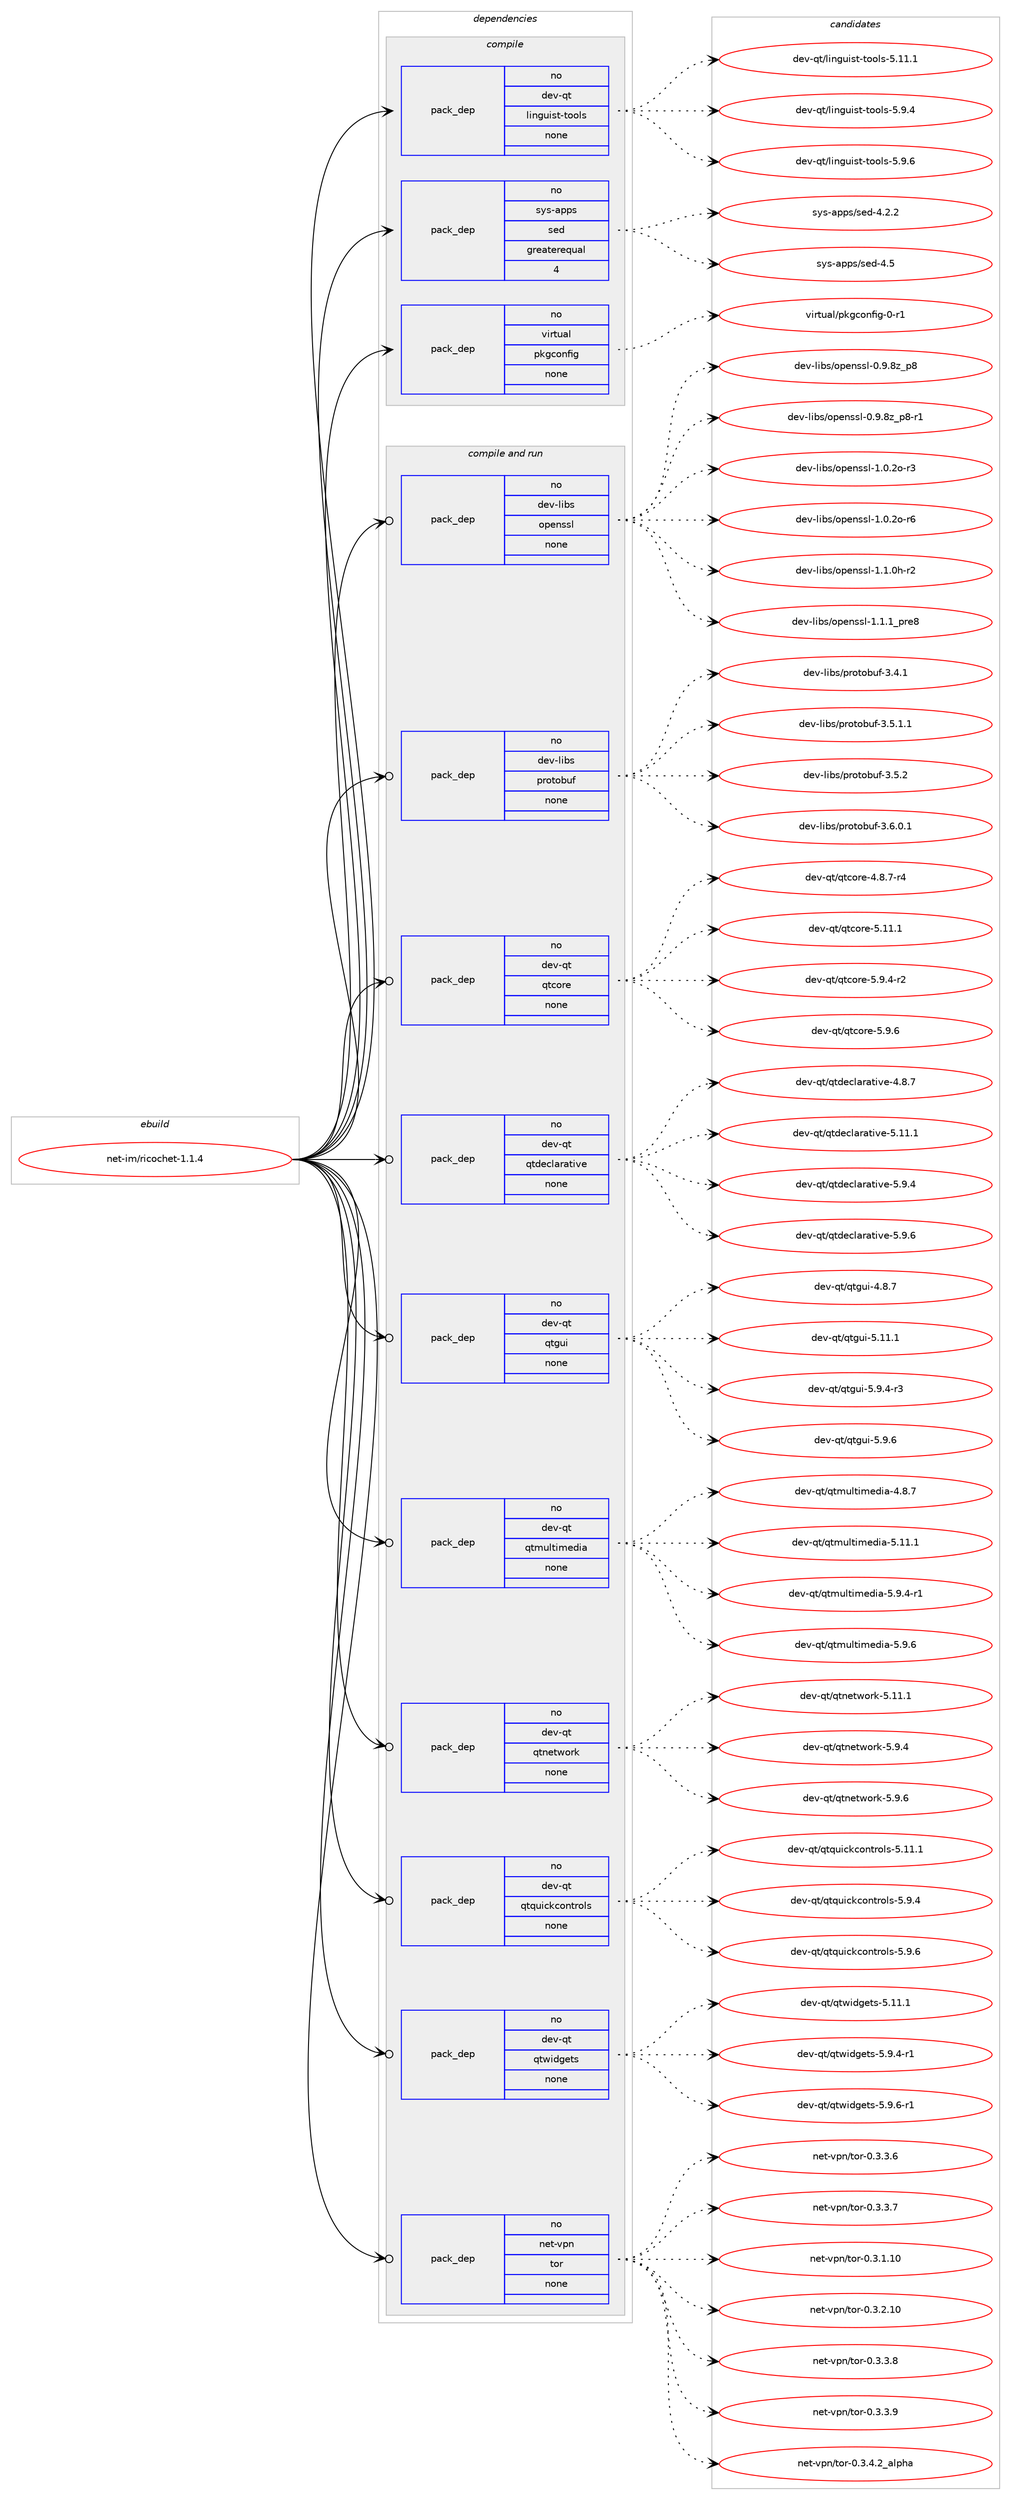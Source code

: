 digraph prolog {

# *************
# Graph options
# *************

newrank=true;
concentrate=true;
compound=true;
graph [rankdir=LR,fontname=Helvetica,fontsize=10,ranksep=1.5];#, ranksep=2.5, nodesep=0.2];
edge  [arrowhead=vee];
node  [fontname=Helvetica,fontsize=10];

# **********
# The ebuild
# **********

subgraph cluster_leftcol {
color=gray;
rank=same;
label=<<i>ebuild</i>>;
id [label="net-im/ricochet-1.1.4", color=red, width=4, href="../net-im/ricochet-1.1.4.svg"];
}

# ****************
# The dependencies
# ****************

subgraph cluster_midcol {
color=gray;
label=<<i>dependencies</i>>;
subgraph cluster_compile {
fillcolor="#eeeeee";
style=filled;
label=<<i>compile</i>>;
subgraph pack190 {
dependency286 [label=<<TABLE BORDER="0" CELLBORDER="1" CELLSPACING="0" CELLPADDING="4" WIDTH="220"><TR><TD ROWSPAN="6" CELLPADDING="30">pack_dep</TD></TR><TR><TD WIDTH="110">no</TD></TR><TR><TD>dev-qt</TD></TR><TR><TD>linguist-tools</TD></TR><TR><TD>none</TD></TR><TR><TD></TD></TR></TABLE>>, shape=none, color=blue];
}
id:e -> dependency286:w [weight=20,style="solid",arrowhead="vee"];
subgraph pack191 {
dependency287 [label=<<TABLE BORDER="0" CELLBORDER="1" CELLSPACING="0" CELLPADDING="4" WIDTH="220"><TR><TD ROWSPAN="6" CELLPADDING="30">pack_dep</TD></TR><TR><TD WIDTH="110">no</TD></TR><TR><TD>sys-apps</TD></TR><TR><TD>sed</TD></TR><TR><TD>greaterequal</TD></TR><TR><TD>4</TD></TR></TABLE>>, shape=none, color=blue];
}
id:e -> dependency287:w [weight=20,style="solid",arrowhead="vee"];
subgraph pack192 {
dependency288 [label=<<TABLE BORDER="0" CELLBORDER="1" CELLSPACING="0" CELLPADDING="4" WIDTH="220"><TR><TD ROWSPAN="6" CELLPADDING="30">pack_dep</TD></TR><TR><TD WIDTH="110">no</TD></TR><TR><TD>virtual</TD></TR><TR><TD>pkgconfig</TD></TR><TR><TD>none</TD></TR><TR><TD></TD></TR></TABLE>>, shape=none, color=blue];
}
id:e -> dependency288:w [weight=20,style="solid",arrowhead="vee"];
}
subgraph cluster_compileandrun {
fillcolor="#eeeeee";
style=filled;
label=<<i>compile and run</i>>;
subgraph pack193 {
dependency289 [label=<<TABLE BORDER="0" CELLBORDER="1" CELLSPACING="0" CELLPADDING="4" WIDTH="220"><TR><TD ROWSPAN="6" CELLPADDING="30">pack_dep</TD></TR><TR><TD WIDTH="110">no</TD></TR><TR><TD>dev-libs</TD></TR><TR><TD>openssl</TD></TR><TR><TD>none</TD></TR><TR><TD></TD></TR></TABLE>>, shape=none, color=blue];
}
id:e -> dependency289:w [weight=20,style="solid",arrowhead="odotvee"];
subgraph pack194 {
dependency290 [label=<<TABLE BORDER="0" CELLBORDER="1" CELLSPACING="0" CELLPADDING="4" WIDTH="220"><TR><TD ROWSPAN="6" CELLPADDING="30">pack_dep</TD></TR><TR><TD WIDTH="110">no</TD></TR><TR><TD>dev-libs</TD></TR><TR><TD>protobuf</TD></TR><TR><TD>none</TD></TR><TR><TD></TD></TR></TABLE>>, shape=none, color=blue];
}
id:e -> dependency290:w [weight=20,style="solid",arrowhead="odotvee"];
subgraph pack195 {
dependency291 [label=<<TABLE BORDER="0" CELLBORDER="1" CELLSPACING="0" CELLPADDING="4" WIDTH="220"><TR><TD ROWSPAN="6" CELLPADDING="30">pack_dep</TD></TR><TR><TD WIDTH="110">no</TD></TR><TR><TD>dev-qt</TD></TR><TR><TD>qtcore</TD></TR><TR><TD>none</TD></TR><TR><TD></TD></TR></TABLE>>, shape=none, color=blue];
}
id:e -> dependency291:w [weight=20,style="solid",arrowhead="odotvee"];
subgraph pack196 {
dependency292 [label=<<TABLE BORDER="0" CELLBORDER="1" CELLSPACING="0" CELLPADDING="4" WIDTH="220"><TR><TD ROWSPAN="6" CELLPADDING="30">pack_dep</TD></TR><TR><TD WIDTH="110">no</TD></TR><TR><TD>dev-qt</TD></TR><TR><TD>qtdeclarative</TD></TR><TR><TD>none</TD></TR><TR><TD></TD></TR></TABLE>>, shape=none, color=blue];
}
id:e -> dependency292:w [weight=20,style="solid",arrowhead="odotvee"];
subgraph pack197 {
dependency293 [label=<<TABLE BORDER="0" CELLBORDER="1" CELLSPACING="0" CELLPADDING="4" WIDTH="220"><TR><TD ROWSPAN="6" CELLPADDING="30">pack_dep</TD></TR><TR><TD WIDTH="110">no</TD></TR><TR><TD>dev-qt</TD></TR><TR><TD>qtgui</TD></TR><TR><TD>none</TD></TR><TR><TD></TD></TR></TABLE>>, shape=none, color=blue];
}
id:e -> dependency293:w [weight=20,style="solid",arrowhead="odotvee"];
subgraph pack198 {
dependency294 [label=<<TABLE BORDER="0" CELLBORDER="1" CELLSPACING="0" CELLPADDING="4" WIDTH="220"><TR><TD ROWSPAN="6" CELLPADDING="30">pack_dep</TD></TR><TR><TD WIDTH="110">no</TD></TR><TR><TD>dev-qt</TD></TR><TR><TD>qtmultimedia</TD></TR><TR><TD>none</TD></TR><TR><TD></TD></TR></TABLE>>, shape=none, color=blue];
}
id:e -> dependency294:w [weight=20,style="solid",arrowhead="odotvee"];
subgraph pack199 {
dependency295 [label=<<TABLE BORDER="0" CELLBORDER="1" CELLSPACING="0" CELLPADDING="4" WIDTH="220"><TR><TD ROWSPAN="6" CELLPADDING="30">pack_dep</TD></TR><TR><TD WIDTH="110">no</TD></TR><TR><TD>dev-qt</TD></TR><TR><TD>qtnetwork</TD></TR><TR><TD>none</TD></TR><TR><TD></TD></TR></TABLE>>, shape=none, color=blue];
}
id:e -> dependency295:w [weight=20,style="solid",arrowhead="odotvee"];
subgraph pack200 {
dependency296 [label=<<TABLE BORDER="0" CELLBORDER="1" CELLSPACING="0" CELLPADDING="4" WIDTH="220"><TR><TD ROWSPAN="6" CELLPADDING="30">pack_dep</TD></TR><TR><TD WIDTH="110">no</TD></TR><TR><TD>dev-qt</TD></TR><TR><TD>qtquickcontrols</TD></TR><TR><TD>none</TD></TR><TR><TD></TD></TR></TABLE>>, shape=none, color=blue];
}
id:e -> dependency296:w [weight=20,style="solid",arrowhead="odotvee"];
subgraph pack201 {
dependency297 [label=<<TABLE BORDER="0" CELLBORDER="1" CELLSPACING="0" CELLPADDING="4" WIDTH="220"><TR><TD ROWSPAN="6" CELLPADDING="30">pack_dep</TD></TR><TR><TD WIDTH="110">no</TD></TR><TR><TD>dev-qt</TD></TR><TR><TD>qtwidgets</TD></TR><TR><TD>none</TD></TR><TR><TD></TD></TR></TABLE>>, shape=none, color=blue];
}
id:e -> dependency297:w [weight=20,style="solid",arrowhead="odotvee"];
subgraph pack202 {
dependency298 [label=<<TABLE BORDER="0" CELLBORDER="1" CELLSPACING="0" CELLPADDING="4" WIDTH="220"><TR><TD ROWSPAN="6" CELLPADDING="30">pack_dep</TD></TR><TR><TD WIDTH="110">no</TD></TR><TR><TD>net-vpn</TD></TR><TR><TD>tor</TD></TR><TR><TD>none</TD></TR><TR><TD></TD></TR></TABLE>>, shape=none, color=blue];
}
id:e -> dependency298:w [weight=20,style="solid",arrowhead="odotvee"];
}
subgraph cluster_run {
fillcolor="#eeeeee";
style=filled;
label=<<i>run</i>>;
}
}

# **************
# The candidates
# **************

subgraph cluster_choices {
rank=same;
color=gray;
label=<<i>candidates</i>>;

subgraph choice190 {
color=black;
nodesep=1;
choice10010111845113116471081051101031171051151164511611111110811545534649494649 [label="dev-qt/linguist-tools-5.11.1", color=red, width=4,href="../dev-qt/linguist-tools-5.11.1.svg"];
choice100101118451131164710810511010311710511511645116111111108115455346574652 [label="dev-qt/linguist-tools-5.9.4", color=red, width=4,href="../dev-qt/linguist-tools-5.9.4.svg"];
choice100101118451131164710810511010311710511511645116111111108115455346574654 [label="dev-qt/linguist-tools-5.9.6", color=red, width=4,href="../dev-qt/linguist-tools-5.9.6.svg"];
dependency286:e -> choice10010111845113116471081051101031171051151164511611111110811545534649494649:w [style=dotted,weight="100"];
dependency286:e -> choice100101118451131164710810511010311710511511645116111111108115455346574652:w [style=dotted,weight="100"];
dependency286:e -> choice100101118451131164710810511010311710511511645116111111108115455346574654:w [style=dotted,weight="100"];
}
subgraph choice191 {
color=black;
nodesep=1;
choice115121115459711211211547115101100455246504650 [label="sys-apps/sed-4.2.2", color=red, width=4,href="../sys-apps/sed-4.2.2.svg"];
choice11512111545971121121154711510110045524653 [label="sys-apps/sed-4.5", color=red, width=4,href="../sys-apps/sed-4.5.svg"];
dependency287:e -> choice115121115459711211211547115101100455246504650:w [style=dotted,weight="100"];
dependency287:e -> choice11512111545971121121154711510110045524653:w [style=dotted,weight="100"];
}
subgraph choice192 {
color=black;
nodesep=1;
choice11810511411611797108471121071039911111010210510345484511449 [label="virtual/pkgconfig-0-r1", color=red, width=4,href="../virtual/pkgconfig-0-r1.svg"];
dependency288:e -> choice11810511411611797108471121071039911111010210510345484511449:w [style=dotted,weight="100"];
}
subgraph choice193 {
color=black;
nodesep=1;
choice1001011184510810598115471111121011101151151084548465746561229511256 [label="dev-libs/openssl-0.9.8z_p8", color=red, width=4,href="../dev-libs/openssl-0.9.8z_p8.svg"];
choice10010111845108105981154711111210111011511510845484657465612295112564511449 [label="dev-libs/openssl-0.9.8z_p8-r1", color=red, width=4,href="../dev-libs/openssl-0.9.8z_p8-r1.svg"];
choice1001011184510810598115471111121011101151151084549464846501114511451 [label="dev-libs/openssl-1.0.2o-r3", color=red, width=4,href="../dev-libs/openssl-1.0.2o-r3.svg"];
choice1001011184510810598115471111121011101151151084549464846501114511454 [label="dev-libs/openssl-1.0.2o-r6", color=red, width=4,href="../dev-libs/openssl-1.0.2o-r6.svg"];
choice1001011184510810598115471111121011101151151084549464946481044511450 [label="dev-libs/openssl-1.1.0h-r2", color=red, width=4,href="../dev-libs/openssl-1.1.0h-r2.svg"];
choice1001011184510810598115471111121011101151151084549464946499511211410156 [label="dev-libs/openssl-1.1.1_pre8", color=red, width=4,href="../dev-libs/openssl-1.1.1_pre8.svg"];
dependency289:e -> choice1001011184510810598115471111121011101151151084548465746561229511256:w [style=dotted,weight="100"];
dependency289:e -> choice10010111845108105981154711111210111011511510845484657465612295112564511449:w [style=dotted,weight="100"];
dependency289:e -> choice1001011184510810598115471111121011101151151084549464846501114511451:w [style=dotted,weight="100"];
dependency289:e -> choice1001011184510810598115471111121011101151151084549464846501114511454:w [style=dotted,weight="100"];
dependency289:e -> choice1001011184510810598115471111121011101151151084549464946481044511450:w [style=dotted,weight="100"];
dependency289:e -> choice1001011184510810598115471111121011101151151084549464946499511211410156:w [style=dotted,weight="100"];
}
subgraph choice194 {
color=black;
nodesep=1;
choice10010111845108105981154711211411111611198117102455146524649 [label="dev-libs/protobuf-3.4.1", color=red, width=4,href="../dev-libs/protobuf-3.4.1.svg"];
choice100101118451081059811547112114111116111981171024551465346494649 [label="dev-libs/protobuf-3.5.1.1", color=red, width=4,href="../dev-libs/protobuf-3.5.1.1.svg"];
choice10010111845108105981154711211411111611198117102455146534650 [label="dev-libs/protobuf-3.5.2", color=red, width=4,href="../dev-libs/protobuf-3.5.2.svg"];
choice100101118451081059811547112114111116111981171024551465446484649 [label="dev-libs/protobuf-3.6.0.1", color=red, width=4,href="../dev-libs/protobuf-3.6.0.1.svg"];
dependency290:e -> choice10010111845108105981154711211411111611198117102455146524649:w [style=dotted,weight="100"];
dependency290:e -> choice100101118451081059811547112114111116111981171024551465346494649:w [style=dotted,weight="100"];
dependency290:e -> choice10010111845108105981154711211411111611198117102455146534650:w [style=dotted,weight="100"];
dependency290:e -> choice100101118451081059811547112114111116111981171024551465446484649:w [style=dotted,weight="100"];
}
subgraph choice195 {
color=black;
nodesep=1;
choice1001011184511311647113116991111141014552465646554511452 [label="dev-qt/qtcore-4.8.7-r4", color=red, width=4,href="../dev-qt/qtcore-4.8.7-r4.svg"];
choice10010111845113116471131169911111410145534649494649 [label="dev-qt/qtcore-5.11.1", color=red, width=4,href="../dev-qt/qtcore-5.11.1.svg"];
choice1001011184511311647113116991111141014553465746524511450 [label="dev-qt/qtcore-5.9.4-r2", color=red, width=4,href="../dev-qt/qtcore-5.9.4-r2.svg"];
choice100101118451131164711311699111114101455346574654 [label="dev-qt/qtcore-5.9.6", color=red, width=4,href="../dev-qt/qtcore-5.9.6.svg"];
dependency291:e -> choice1001011184511311647113116991111141014552465646554511452:w [style=dotted,weight="100"];
dependency291:e -> choice10010111845113116471131169911111410145534649494649:w [style=dotted,weight="100"];
dependency291:e -> choice1001011184511311647113116991111141014553465746524511450:w [style=dotted,weight="100"];
dependency291:e -> choice100101118451131164711311699111114101455346574654:w [style=dotted,weight="100"];
}
subgraph choice196 {
color=black;
nodesep=1;
choice1001011184511311647113116100101991089711497116105118101455246564655 [label="dev-qt/qtdeclarative-4.8.7", color=red, width=4,href="../dev-qt/qtdeclarative-4.8.7.svg"];
choice100101118451131164711311610010199108971149711610511810145534649494649 [label="dev-qt/qtdeclarative-5.11.1", color=red, width=4,href="../dev-qt/qtdeclarative-5.11.1.svg"];
choice1001011184511311647113116100101991089711497116105118101455346574652 [label="dev-qt/qtdeclarative-5.9.4", color=red, width=4,href="../dev-qt/qtdeclarative-5.9.4.svg"];
choice1001011184511311647113116100101991089711497116105118101455346574654 [label="dev-qt/qtdeclarative-5.9.6", color=red, width=4,href="../dev-qt/qtdeclarative-5.9.6.svg"];
dependency292:e -> choice1001011184511311647113116100101991089711497116105118101455246564655:w [style=dotted,weight="100"];
dependency292:e -> choice100101118451131164711311610010199108971149711610511810145534649494649:w [style=dotted,weight="100"];
dependency292:e -> choice1001011184511311647113116100101991089711497116105118101455346574652:w [style=dotted,weight="100"];
dependency292:e -> choice1001011184511311647113116100101991089711497116105118101455346574654:w [style=dotted,weight="100"];
}
subgraph choice197 {
color=black;
nodesep=1;
choice1001011184511311647113116103117105455246564655 [label="dev-qt/qtgui-4.8.7", color=red, width=4,href="../dev-qt/qtgui-4.8.7.svg"];
choice100101118451131164711311610311710545534649494649 [label="dev-qt/qtgui-5.11.1", color=red, width=4,href="../dev-qt/qtgui-5.11.1.svg"];
choice10010111845113116471131161031171054553465746524511451 [label="dev-qt/qtgui-5.9.4-r3", color=red, width=4,href="../dev-qt/qtgui-5.9.4-r3.svg"];
choice1001011184511311647113116103117105455346574654 [label="dev-qt/qtgui-5.9.6", color=red, width=4,href="../dev-qt/qtgui-5.9.6.svg"];
dependency293:e -> choice1001011184511311647113116103117105455246564655:w [style=dotted,weight="100"];
dependency293:e -> choice100101118451131164711311610311710545534649494649:w [style=dotted,weight="100"];
dependency293:e -> choice10010111845113116471131161031171054553465746524511451:w [style=dotted,weight="100"];
dependency293:e -> choice1001011184511311647113116103117105455346574654:w [style=dotted,weight="100"];
}
subgraph choice198 {
color=black;
nodesep=1;
choice100101118451131164711311610911710811610510910110010597455246564655 [label="dev-qt/qtmultimedia-4.8.7", color=red, width=4,href="../dev-qt/qtmultimedia-4.8.7.svg"];
choice10010111845113116471131161091171081161051091011001059745534649494649 [label="dev-qt/qtmultimedia-5.11.1", color=red, width=4,href="../dev-qt/qtmultimedia-5.11.1.svg"];
choice1001011184511311647113116109117108116105109101100105974553465746524511449 [label="dev-qt/qtmultimedia-5.9.4-r1", color=red, width=4,href="../dev-qt/qtmultimedia-5.9.4-r1.svg"];
choice100101118451131164711311610911710811610510910110010597455346574654 [label="dev-qt/qtmultimedia-5.9.6", color=red, width=4,href="../dev-qt/qtmultimedia-5.9.6.svg"];
dependency294:e -> choice100101118451131164711311610911710811610510910110010597455246564655:w [style=dotted,weight="100"];
dependency294:e -> choice10010111845113116471131161091171081161051091011001059745534649494649:w [style=dotted,weight="100"];
dependency294:e -> choice1001011184511311647113116109117108116105109101100105974553465746524511449:w [style=dotted,weight="100"];
dependency294:e -> choice100101118451131164711311610911710811610510910110010597455346574654:w [style=dotted,weight="100"];
}
subgraph choice199 {
color=black;
nodesep=1;
choice100101118451131164711311611010111611911111410745534649494649 [label="dev-qt/qtnetwork-5.11.1", color=red, width=4,href="../dev-qt/qtnetwork-5.11.1.svg"];
choice1001011184511311647113116110101116119111114107455346574652 [label="dev-qt/qtnetwork-5.9.4", color=red, width=4,href="../dev-qt/qtnetwork-5.9.4.svg"];
choice1001011184511311647113116110101116119111114107455346574654 [label="dev-qt/qtnetwork-5.9.6", color=red, width=4,href="../dev-qt/qtnetwork-5.9.6.svg"];
dependency295:e -> choice100101118451131164711311611010111611911111410745534649494649:w [style=dotted,weight="100"];
dependency295:e -> choice1001011184511311647113116110101116119111114107455346574652:w [style=dotted,weight="100"];
dependency295:e -> choice1001011184511311647113116110101116119111114107455346574654:w [style=dotted,weight="100"];
}
subgraph choice200 {
color=black;
nodesep=1;
choice1001011184511311647113116113117105991079911111011611411110811545534649494649 [label="dev-qt/qtquickcontrols-5.11.1", color=red, width=4,href="../dev-qt/qtquickcontrols-5.11.1.svg"];
choice10010111845113116471131161131171059910799111110116114111108115455346574652 [label="dev-qt/qtquickcontrols-5.9.4", color=red, width=4,href="../dev-qt/qtquickcontrols-5.9.4.svg"];
choice10010111845113116471131161131171059910799111110116114111108115455346574654 [label="dev-qt/qtquickcontrols-5.9.6", color=red, width=4,href="../dev-qt/qtquickcontrols-5.9.6.svg"];
dependency296:e -> choice1001011184511311647113116113117105991079911111011611411110811545534649494649:w [style=dotted,weight="100"];
dependency296:e -> choice10010111845113116471131161131171059910799111110116114111108115455346574652:w [style=dotted,weight="100"];
dependency296:e -> choice10010111845113116471131161131171059910799111110116114111108115455346574654:w [style=dotted,weight="100"];
}
subgraph choice201 {
color=black;
nodesep=1;
choice100101118451131164711311611910510010310111611545534649494649 [label="dev-qt/qtwidgets-5.11.1", color=red, width=4,href="../dev-qt/qtwidgets-5.11.1.svg"];
choice10010111845113116471131161191051001031011161154553465746524511449 [label="dev-qt/qtwidgets-5.9.4-r1", color=red, width=4,href="../dev-qt/qtwidgets-5.9.4-r1.svg"];
choice10010111845113116471131161191051001031011161154553465746544511449 [label="dev-qt/qtwidgets-5.9.6-r1", color=red, width=4,href="../dev-qt/qtwidgets-5.9.6-r1.svg"];
dependency297:e -> choice100101118451131164711311611910510010310111611545534649494649:w [style=dotted,weight="100"];
dependency297:e -> choice10010111845113116471131161191051001031011161154553465746524511449:w [style=dotted,weight="100"];
dependency297:e -> choice10010111845113116471131161191051001031011161154553465746544511449:w [style=dotted,weight="100"];
}
subgraph choice202 {
color=black;
nodesep=1;
choice11010111645118112110471161111144548465146514654 [label="net-vpn/tor-0.3.3.6", color=red, width=4,href="../net-vpn/tor-0.3.3.6.svg"];
choice11010111645118112110471161111144548465146514655 [label="net-vpn/tor-0.3.3.7", color=red, width=4,href="../net-vpn/tor-0.3.3.7.svg"];
choice1101011164511811211047116111114454846514649464948 [label="net-vpn/tor-0.3.1.10", color=red, width=4,href="../net-vpn/tor-0.3.1.10.svg"];
choice1101011164511811211047116111114454846514650464948 [label="net-vpn/tor-0.3.2.10", color=red, width=4,href="../net-vpn/tor-0.3.2.10.svg"];
choice11010111645118112110471161111144548465146514656 [label="net-vpn/tor-0.3.3.8", color=red, width=4,href="../net-vpn/tor-0.3.3.8.svg"];
choice11010111645118112110471161111144548465146514657 [label="net-vpn/tor-0.3.3.9", color=red, width=4,href="../net-vpn/tor-0.3.3.9.svg"];
choice11010111645118112110471161111144548465146524650959710811210497 [label="net-vpn/tor-0.3.4.2_alpha", color=red, width=4,href="../net-vpn/tor-0.3.4.2_alpha.svg"];
dependency298:e -> choice11010111645118112110471161111144548465146514654:w [style=dotted,weight="100"];
dependency298:e -> choice11010111645118112110471161111144548465146514655:w [style=dotted,weight="100"];
dependency298:e -> choice1101011164511811211047116111114454846514649464948:w [style=dotted,weight="100"];
dependency298:e -> choice1101011164511811211047116111114454846514650464948:w [style=dotted,weight="100"];
dependency298:e -> choice11010111645118112110471161111144548465146514656:w [style=dotted,weight="100"];
dependency298:e -> choice11010111645118112110471161111144548465146514657:w [style=dotted,weight="100"];
dependency298:e -> choice11010111645118112110471161111144548465146524650959710811210497:w [style=dotted,weight="100"];
}
}

}
